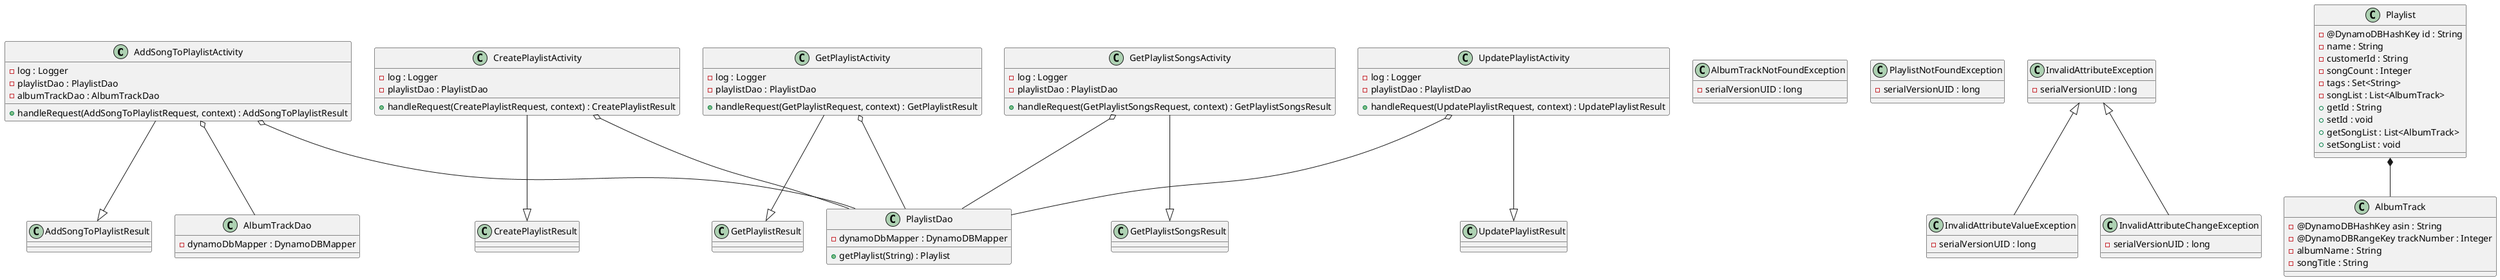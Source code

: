 @startuml
class AddSongToPlaylistActivity {
- log : Logger
- playlistDao : PlaylistDao
- albumTrackDao : AlbumTrackDao
+ handleRequest(AddSongToPlaylistRequest, context) : AddSongToPlaylistResult
}

class CreatePlaylistActivity {
- log : Logger
- playlistDao : PlaylistDao
+ handleRequest(CreatePlaylistRequest, context) : CreatePlaylistResult
}

class GetPlaylistActivity {
- log : Logger
- playlistDao : PlaylistDao
+ handleRequest(GetPlaylistRequest, context) : GetPlaylistResult
}

class GetPlaylistSongsActivity {
- log : Logger
- playlistDao : PlaylistDao
+ handleRequest(GetPlaylistSongsRequest, context) : GetPlaylistSongsResult
}

class UpdatePlaylistActivity {
- log : Logger
- playlistDao : PlaylistDao
+ handleRequest(UpdatePlaylistRequest, context) : UpdatePlaylistResult
}

class AlbumTrackDao {
- dynamoDbMapper : DynamoDBMapper
}

class PlaylistDao {
- dynamoDbMapper : DynamoDBMapper
+ getPlaylist(String) : Playlist
}

class AlbumTrackNotFoundException {
- serialVersionUID : long
}

class PlaylistNotFoundException {
- serialVersionUID : long
}

class InvalidAttributeValueException {
- serialVersionUID : long
}

class InvalidAttributeChangeException {
- serialVersionUID : long
}

class InvalidAttributeException {
- serialVersionUID : long
}

class Playlist {
- @DynamoDBHashKey id : String
- name : String
- customerId : String
- songCount : Integer
- tags : Set<String>
- songList : List<AlbumTrack>
+ getId : String
+ setId : void
+ getSongList : List<AlbumTrack>
+ setSongList : void
}

class AlbumTrack {
- @DynamoDBHashKey asin : String
- @DynamoDBRangeKey trackNumber : Integer
- albumName : String
- songTitle : String
}

CreatePlaylistActivity --|> CreatePlaylistResult
GetPlaylistActivity --|> GetPlaylistResult
AddSongToPlaylistActivity --|> AddSongToPlaylistResult
GetPlaylistSongsActivity --|> GetPlaylistSongsResult
UpdatePlaylistActivity --|> UpdatePlaylistResult
Playlist *-- AlbumTrack
AddSongToPlaylistActivity o-- AlbumTrackDao
CreatePlaylistActivity o-- PlaylistDao
AddSongToPlaylistActivity o-- PlaylistDao
GetPlaylistActivity o-- PlaylistDao
GetPlaylistSongsActivity o-- PlaylistDao
UpdatePlaylistActivity o-- PlaylistDao
InvalidAttributeException <|-- InvalidAttributeChangeException
InvalidAttributeException <|-- InvalidAttributeValueException

@enduml